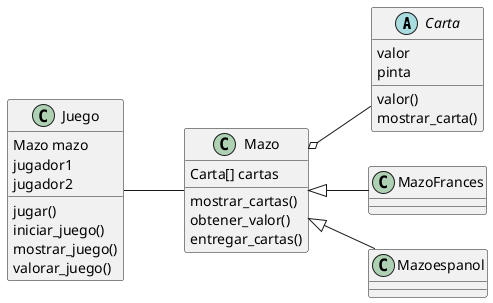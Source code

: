 @startuml
left to right direction
abstract Carta
Mazo <|-- MazoFrances
Mazo <|-- Mazoespanol
Mazo o-- Carta
Juego -- Mazo

Juego : Mazo mazo
Juego : jugador1
Juego : jugador2


Juego : jugar()
Juego : iniciar_juego()
Juego : mostrar_juego()
Juego : valorar_juego()

Carta : valor
Carta : pinta

Carta : valor()
Carta : mostrar_carta()

Mazo : Carta[] cartas
Mazo : mostrar_cartas()
Mazo : obtener_valor()
Mazo : entregar_cartas()

@enduml